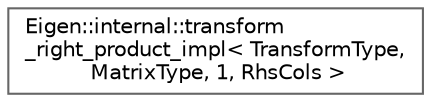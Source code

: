 digraph "Graphical Class Hierarchy"
{
 // LATEX_PDF_SIZE
  bgcolor="transparent";
  edge [fontname=Helvetica,fontsize=10,labelfontname=Helvetica,labelfontsize=10];
  node [fontname=Helvetica,fontsize=10,shape=box,height=0.2,width=0.4];
  rankdir="LR";
  Node0 [id="Node000000",label="Eigen::internal::transform\l_right_product_impl\< TransformType,\l MatrixType, 1, RhsCols \>",height=0.2,width=0.4,color="grey40", fillcolor="white", style="filled",URL="$structEigen_1_1internal_1_1transform__right__product__impl_3_01TransformType_00_01MatrixType_00_011_00_01RhsCols_01_4.html",tooltip=" "];
}
